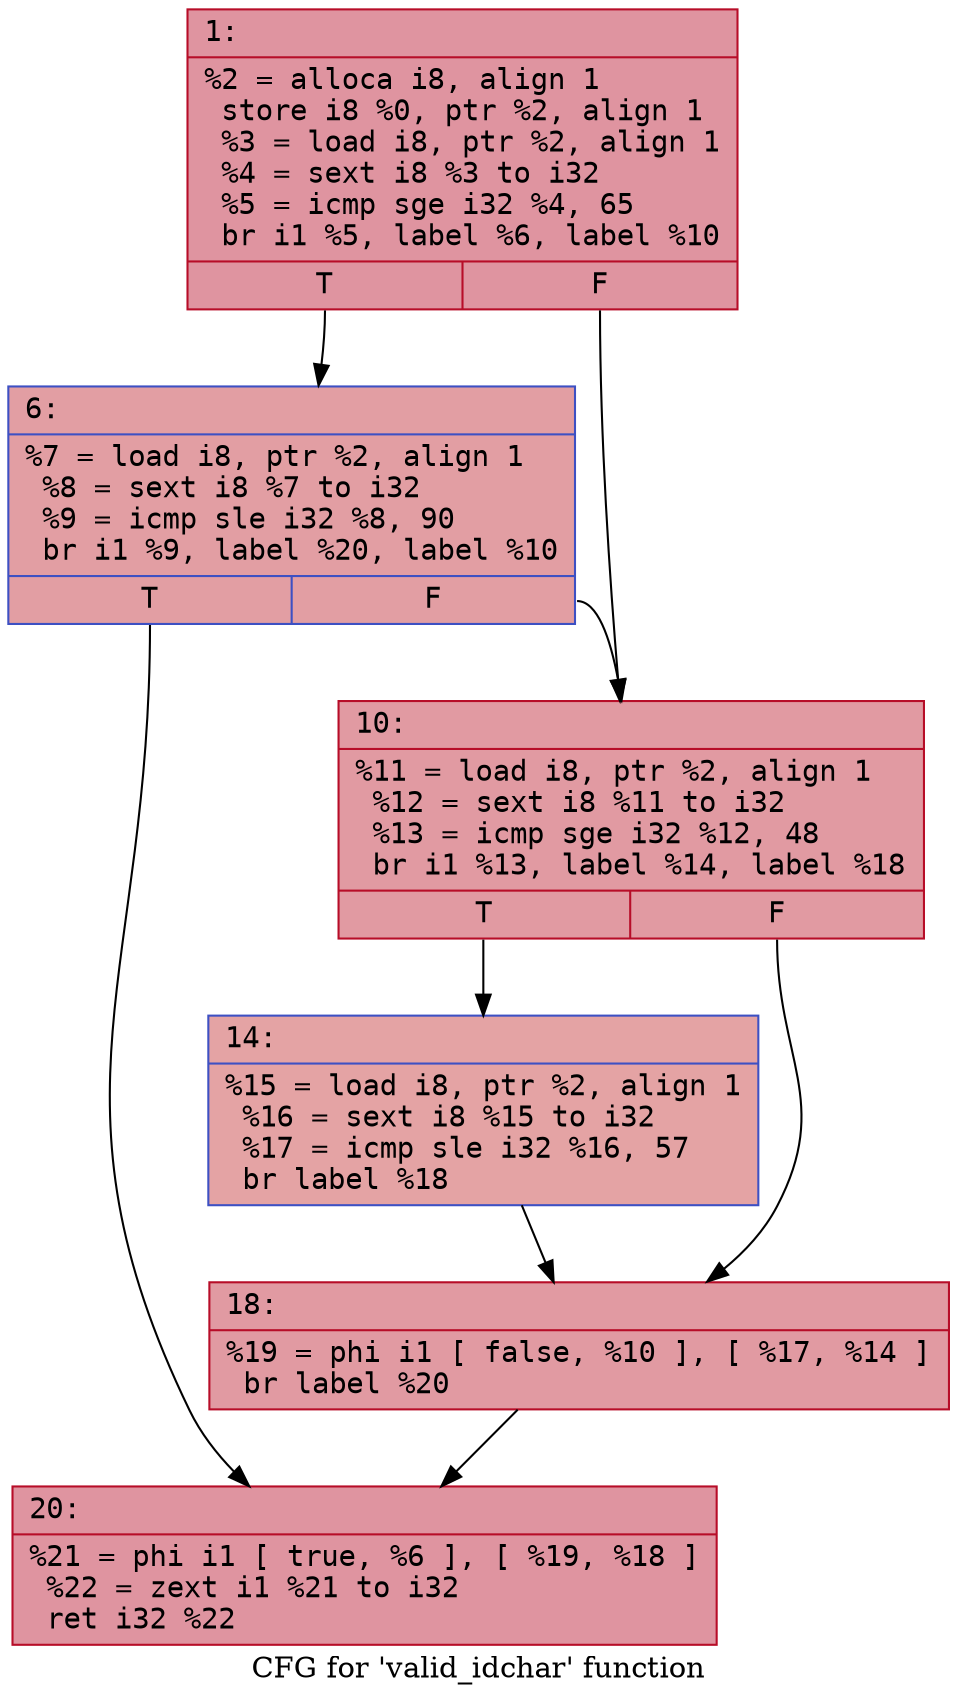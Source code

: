 digraph "CFG for 'valid_idchar' function" {
	label="CFG for 'valid_idchar' function";

	Node0x600003c84500 [shape=record,color="#b70d28ff", style=filled, fillcolor="#b70d2870" fontname="Courier",label="{1:\l|  %2 = alloca i8, align 1\l  store i8 %0, ptr %2, align 1\l  %3 = load i8, ptr %2, align 1\l  %4 = sext i8 %3 to i32\l  %5 = icmp sge i32 %4, 65\l  br i1 %5, label %6, label %10\l|{<s0>T|<s1>F}}"];
	Node0x600003c84500:s0 -> Node0x600003c84550[tooltip="1 -> 6\nProbability 50.00%" ];
	Node0x600003c84500:s1 -> Node0x600003c845a0[tooltip="1 -> 10\nProbability 50.00%" ];
	Node0x600003c84550 [shape=record,color="#3d50c3ff", style=filled, fillcolor="#be242e70" fontname="Courier",label="{6:\l|  %7 = load i8, ptr %2, align 1\l  %8 = sext i8 %7 to i32\l  %9 = icmp sle i32 %8, 90\l  br i1 %9, label %20, label %10\l|{<s0>T|<s1>F}}"];
	Node0x600003c84550:s0 -> Node0x600003c84690[tooltip="6 -> 20\nProbability 50.00%" ];
	Node0x600003c84550:s1 -> Node0x600003c845a0[tooltip="6 -> 10\nProbability 50.00%" ];
	Node0x600003c845a0 [shape=record,color="#b70d28ff", style=filled, fillcolor="#bb1b2c70" fontname="Courier",label="{10:\l|  %11 = load i8, ptr %2, align 1\l  %12 = sext i8 %11 to i32\l  %13 = icmp sge i32 %12, 48\l  br i1 %13, label %14, label %18\l|{<s0>T|<s1>F}}"];
	Node0x600003c845a0:s0 -> Node0x600003c845f0[tooltip="10 -> 14\nProbability 50.00%" ];
	Node0x600003c845a0:s1 -> Node0x600003c84640[tooltip="10 -> 18\nProbability 50.00%" ];
	Node0x600003c845f0 [shape=record,color="#3d50c3ff", style=filled, fillcolor="#c32e3170" fontname="Courier",label="{14:\l|  %15 = load i8, ptr %2, align 1\l  %16 = sext i8 %15 to i32\l  %17 = icmp sle i32 %16, 57\l  br label %18\l}"];
	Node0x600003c845f0 -> Node0x600003c84640[tooltip="14 -> 18\nProbability 100.00%" ];
	Node0x600003c84640 [shape=record,color="#b70d28ff", style=filled, fillcolor="#bb1b2c70" fontname="Courier",label="{18:\l|  %19 = phi i1 [ false, %10 ], [ %17, %14 ]\l  br label %20\l}"];
	Node0x600003c84640 -> Node0x600003c84690[tooltip="18 -> 20\nProbability 100.00%" ];
	Node0x600003c84690 [shape=record,color="#b70d28ff", style=filled, fillcolor="#b70d2870" fontname="Courier",label="{20:\l|  %21 = phi i1 [ true, %6 ], [ %19, %18 ]\l  %22 = zext i1 %21 to i32\l  ret i32 %22\l}"];
}
